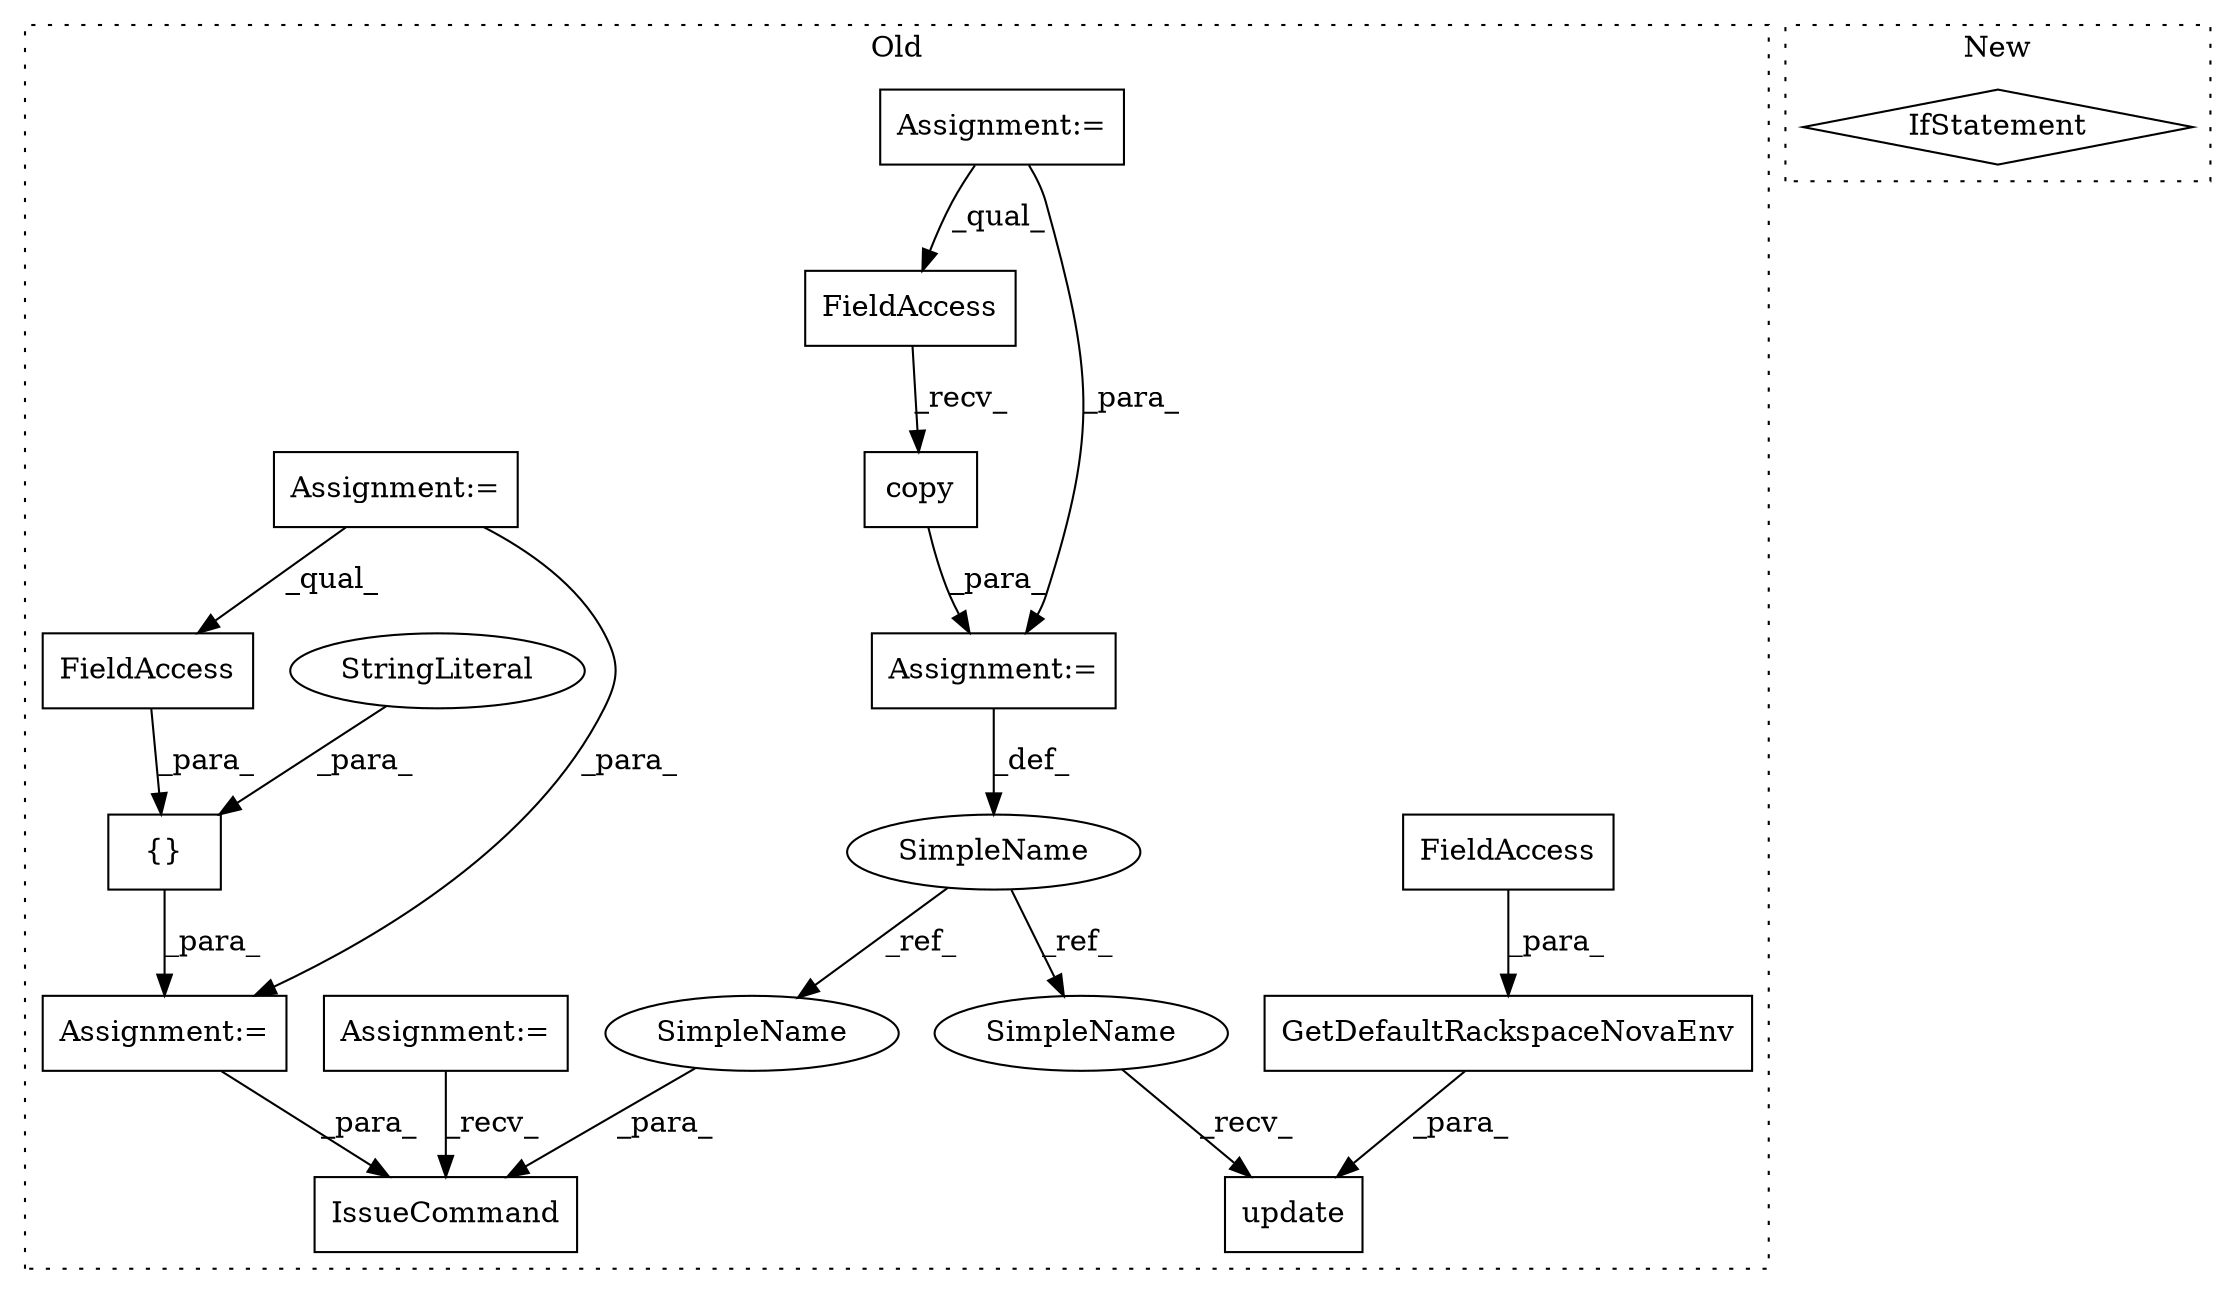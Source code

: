 digraph G {
subgraph cluster0 {
1 [label="GetDefaultRackspaceNovaEnv" a="32" s="6966,7002" l="27,1" shape="box"];
3 [label="update" a="32" s="6954,7003" l="7,1" shape="box"];
4 [label="FieldAccess" a="22" s="6993" l="9" shape="box"];
5 [label="copy" a="32" s="6938" l="6" shape="box"];
6 [label="IssueCommand" a="32" s="7081,7108" l="13,1" shape="box"];
7 [label="FieldAccess" a="22" s="6927" l="10" shape="box"];
8 [label="{}" a="4" s="7033,7066" l="1,1" shape="box"];
9 [label="FieldAccess" a="22" s="7034" l="15" shape="box"];
10 [label="SimpleName" a="42" s="6923" l="3" shape="ellipse"];
11 [label="StringLiteral" a="45" s="7050" l="8" shape="ellipse"];
12 [label="Assignment:=" a="7" s="6791" l="2" shape="box"];
13 [label="Assignment:=" a="7" s="6926" l="1" shape="box"];
14 [label="Assignment:=" a="7" s="6842" l="5" shape="box"];
15 [label="Assignment:=" a="7" s="7020" l="1" shape="box"];
16 [label="Assignment:=" a="7" s="6860" l="7" shape="box"];
17 [label="SimpleName" a="42" s="6950" l="3" shape="ellipse"];
18 [label="SimpleName" a="42" s="7105" l="3" shape="ellipse"];
label = "Old";
style="dotted";
}
subgraph cluster1 {
2 [label="IfStatement" a="25" s="5400,5419" l="4,2" shape="diamond"];
label = "New";
style="dotted";
}
1 -> 3 [label="_para_"];
4 -> 1 [label="_para_"];
5 -> 13 [label="_para_"];
7 -> 5 [label="_recv_"];
8 -> 15 [label="_para_"];
9 -> 8 [label="_para_"];
10 -> 18 [label="_ref_"];
10 -> 17 [label="_ref_"];
11 -> 8 [label="_para_"];
12 -> 13 [label="_para_"];
12 -> 7 [label="_qual_"];
13 -> 10 [label="_def_"];
14 -> 9 [label="_qual_"];
14 -> 15 [label="_para_"];
15 -> 6 [label="_para_"];
16 -> 6 [label="_recv_"];
17 -> 3 [label="_recv_"];
18 -> 6 [label="_para_"];
}